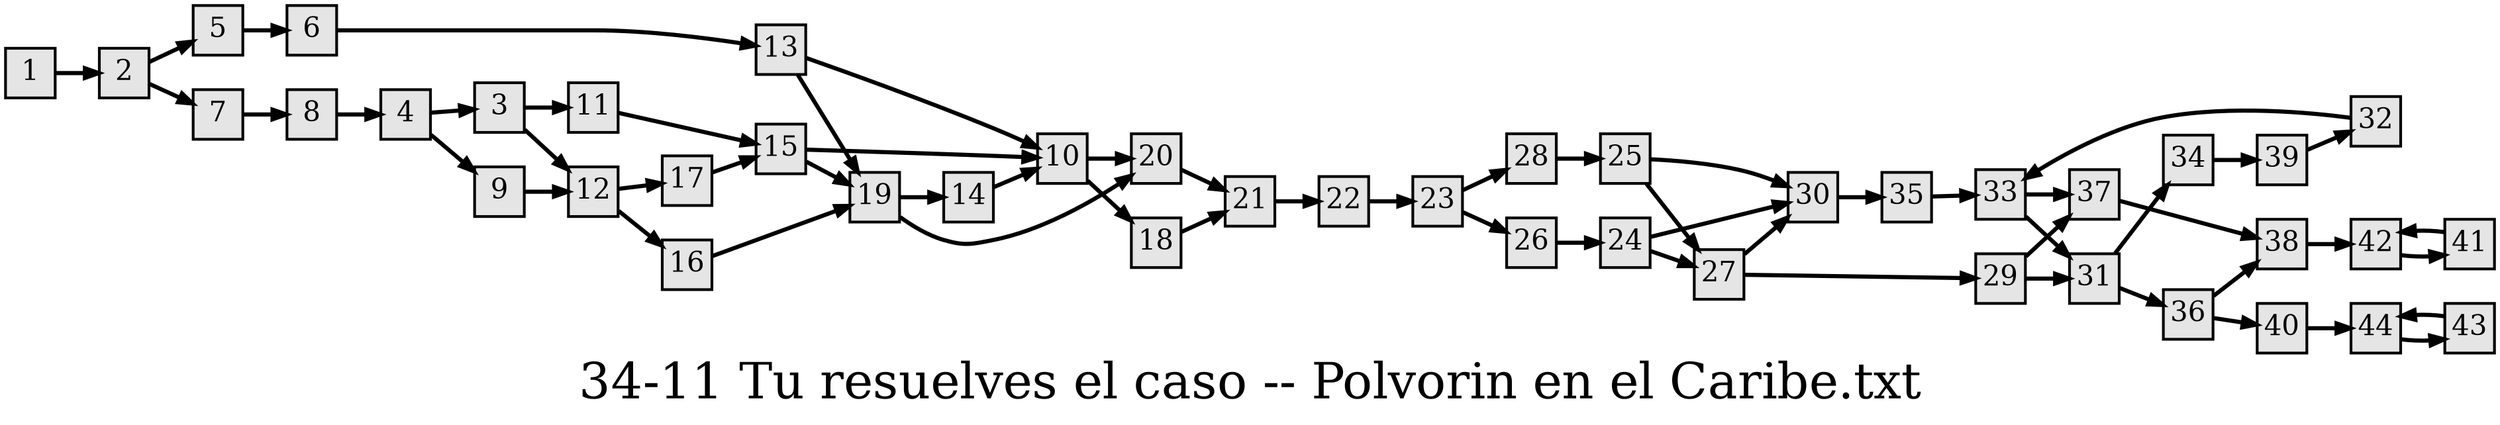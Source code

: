digraph g{
  graph [ label="34-11 Tu resuelves el caso -- Polvorin en el Caribe.txt" rankdir=LR, ordering=out, fontsize=36, nodesep="0.35", ranksep="0.45"];
  node  [shape=rect, penwidth=2, fontsize=20, style=filled, fillcolor=grey90, margin="0,0", labelfloat=true, regular=true, fixedsize=true];
  edge  [labelfloat=true, penwidth=3, fontsize=12];
  1 -> 2;
  2 -> 5;
  2 -> 7;
  3 -> 11;
  3 -> 12;
  4 -> 3;
  4 -> 9;
  5 -> 6;
  6 -> 13;
  7 -> 8;
  8 -> 4;
  9 -> 12;
  10 -> 20;
  10 -> 18;
  11 -> 15;
  12 -> 17;
  12 -> 16;
  13 -> 10;
  13 -> 19;
  14 -> 10;
  15 -> 10;
  15 -> 19;
  16 -> 19;
  17 -> 15;
  18 -> 21;
  19 -> 14;
  19 -> 20;
  20 -> 21;
  21 -> 22;
  22 -> 23;
  23 -> 28;
  23 -> 26;
  24 -> 30;
  24 -> 27;
  25 -> 30;
  25 -> 27;
  26 -> 24;
  27 -> 30;
  27 -> 29;
  28 -> 25;
  29 -> 37;
  29 -> 31;
  30 -> 35;
  31 -> 34;
  31 -> 36;
  32 -> 33;
  33 -> 37;
  33 -> 31;
  34 -> 39;
  35 -> 33;
  36 -> 38;
  36 -> 40;
  37 -> 38;
  38 -> 42;
  39 -> 32;
  40 -> 44;
  41 -> 42;
  42 -> 41;
  43 -> 44;
  44 -> 43;
}

